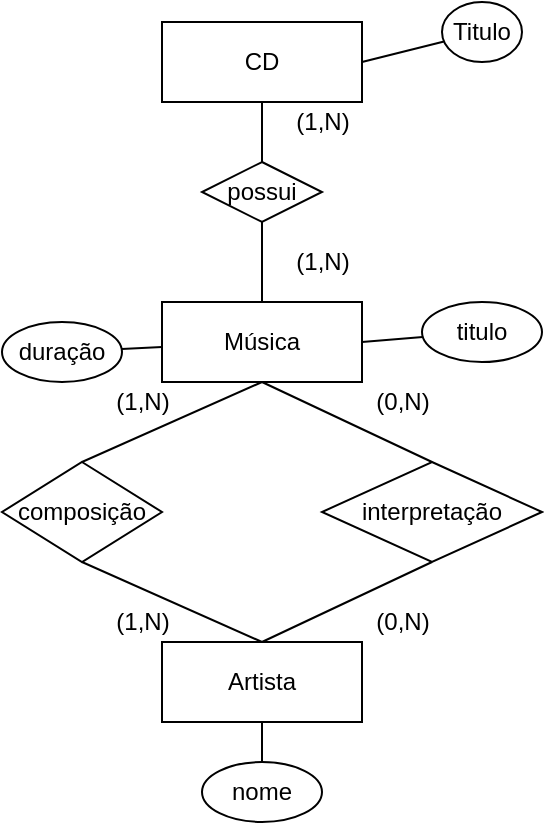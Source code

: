 <mxfile version="13.7.4" type="device"><diagram id="IX-YHwBm71IpC_KGcnQA" name="Page-1"><mxGraphModel dx="519" dy="418" grid="1" gridSize="10" guides="1" tooltips="1" connect="1" arrows="1" fold="1" page="1" pageScale="1" pageWidth="827" pageHeight="1169" math="0" shadow="0"><root><mxCell id="0"/><mxCell id="1" parent="0"/><mxCell id="wNCVeJOdyVtqAVOM70h7-1" value="CD" style="whiteSpace=wrap;html=1;align=center;" vertex="1" parent="1"><mxGeometry x="200" y="40" width="100" height="40" as="geometry"/></mxCell><mxCell id="wNCVeJOdyVtqAVOM70h7-2" value="Titulo" style="ellipse;whiteSpace=wrap;html=1;align=center;" vertex="1" parent="1"><mxGeometry x="340" y="30" width="40" height="30" as="geometry"/></mxCell><mxCell id="wNCVeJOdyVtqAVOM70h7-3" value="" style="endArrow=none;html=1;rounded=0;entryX=0.5;entryY=1;entryDx=0;entryDy=0;" edge="1" parent="1" source="wNCVeJOdyVtqAVOM70h7-9" target="wNCVeJOdyVtqAVOM70h7-5"><mxGeometry relative="1" as="geometry"><mxPoint x="370" y="300" as="sourcePoint"/><mxPoint x="530" y="300" as="targetPoint"/></mxGeometry></mxCell><mxCell id="wNCVeJOdyVtqAVOM70h7-4" value="Música" style="whiteSpace=wrap;html=1;align=center;" vertex="1" parent="1"><mxGeometry x="200" y="180" width="100" height="40" as="geometry"/></mxCell><mxCell id="wNCVeJOdyVtqAVOM70h7-5" value="Artista" style="whiteSpace=wrap;html=1;align=center;" vertex="1" parent="1"><mxGeometry x="200" y="350" width="100" height="40" as="geometry"/></mxCell><mxCell id="wNCVeJOdyVtqAVOM70h7-7" value="duração" style="ellipse;whiteSpace=wrap;html=1;align=center;" vertex="1" parent="1"><mxGeometry x="120" y="190" width="60" height="30" as="geometry"/></mxCell><mxCell id="wNCVeJOdyVtqAVOM70h7-8" value="titulo" style="ellipse;whiteSpace=wrap;html=1;align=center;" vertex="1" parent="1"><mxGeometry x="330" y="180" width="60" height="30" as="geometry"/></mxCell><mxCell id="wNCVeJOdyVtqAVOM70h7-9" value="nome" style="ellipse;whiteSpace=wrap;html=1;align=center;" vertex="1" parent="1"><mxGeometry x="220" y="410" width="60" height="30" as="geometry"/></mxCell><mxCell id="wNCVeJOdyVtqAVOM70h7-10" value="" style="endArrow=none;html=1;rounded=0;exitX=1;exitY=0.5;exitDx=0;exitDy=0;" edge="1" parent="1" source="wNCVeJOdyVtqAVOM70h7-4" target="wNCVeJOdyVtqAVOM70h7-8"><mxGeometry relative="1" as="geometry"><mxPoint x="370" y="300" as="sourcePoint"/><mxPoint x="530" y="300" as="targetPoint"/></mxGeometry></mxCell><mxCell id="wNCVeJOdyVtqAVOM70h7-11" value="" style="endArrow=none;html=1;rounded=0;" edge="1" parent="1" source="wNCVeJOdyVtqAVOM70h7-7" target="wNCVeJOdyVtqAVOM70h7-4"><mxGeometry relative="1" as="geometry"><mxPoint x="380" y="310" as="sourcePoint"/><mxPoint x="540" y="310" as="targetPoint"/></mxGeometry></mxCell><mxCell id="wNCVeJOdyVtqAVOM70h7-12" value="" style="endArrow=none;html=1;rounded=0;exitX=1;exitY=0.5;exitDx=0;exitDy=0;" edge="1" parent="1" source="wNCVeJOdyVtqAVOM70h7-1" target="wNCVeJOdyVtqAVOM70h7-2"><mxGeometry relative="1" as="geometry"><mxPoint x="390" y="320" as="sourcePoint"/><mxPoint x="550" y="320" as="targetPoint"/></mxGeometry></mxCell><mxCell id="wNCVeJOdyVtqAVOM70h7-13" value="possui" style="shape=rhombus;perimeter=rhombusPerimeter;whiteSpace=wrap;html=1;align=center;" vertex="1" parent="1"><mxGeometry x="220" y="110" width="60" height="30" as="geometry"/></mxCell><mxCell id="wNCVeJOdyVtqAVOM70h7-14" value="" style="endArrow=none;html=1;rounded=0;exitX=0.5;exitY=1;exitDx=0;exitDy=0;entryX=0.5;entryY=0;entryDx=0;entryDy=0;" edge="1" parent="1" source="wNCVeJOdyVtqAVOM70h7-1" target="wNCVeJOdyVtqAVOM70h7-13"><mxGeometry relative="1" as="geometry"><mxPoint x="300" y="60.0" as="sourcePoint"/><mxPoint x="340.962" y="49.595" as="targetPoint"/></mxGeometry></mxCell><mxCell id="wNCVeJOdyVtqAVOM70h7-15" value="" style="endArrow=none;html=1;rounded=0;exitX=0.5;exitY=0;exitDx=0;exitDy=0;entryX=0.5;entryY=1;entryDx=0;entryDy=0;" edge="1" parent="1" source="wNCVeJOdyVtqAVOM70h7-4" target="wNCVeJOdyVtqAVOM70h7-13"><mxGeometry relative="1" as="geometry"><mxPoint x="250" y="80.0" as="sourcePoint"/><mxPoint x="250" y="150" as="targetPoint"/></mxGeometry></mxCell><mxCell id="wNCVeJOdyVtqAVOM70h7-16" value="composição" style="shape=rhombus;perimeter=rhombusPerimeter;whiteSpace=wrap;html=1;align=center;" vertex="1" parent="1"><mxGeometry x="120" y="260" width="80" height="50" as="geometry"/></mxCell><mxCell id="wNCVeJOdyVtqAVOM70h7-19" value="(1,N)" style="text;html=1;align=center;verticalAlign=middle;resizable=0;points=[];autosize=1;" vertex="1" parent="1"><mxGeometry x="260" y="150" width="40" height="20" as="geometry"/></mxCell><mxCell id="wNCVeJOdyVtqAVOM70h7-20" value="(1,N)" style="text;html=1;align=center;verticalAlign=middle;resizable=0;points=[];autosize=1;" vertex="1" parent="1"><mxGeometry x="260" y="80" width="40" height="20" as="geometry"/></mxCell><mxCell id="wNCVeJOdyVtqAVOM70h7-22" value="interpretação" style="shape=rhombus;perimeter=rhombusPerimeter;whiteSpace=wrap;html=1;align=center;" vertex="1" parent="1"><mxGeometry x="280" y="260" width="110" height="50" as="geometry"/></mxCell><mxCell id="wNCVeJOdyVtqAVOM70h7-23" value="" style="endArrow=none;html=1;rounded=0;exitX=0.5;exitY=0;exitDx=0;exitDy=0;entryX=0.5;entryY=1;entryDx=0;entryDy=0;" edge="1" parent="1" source="wNCVeJOdyVtqAVOM70h7-16" target="wNCVeJOdyVtqAVOM70h7-4"><mxGeometry relative="1" as="geometry"><mxPoint x="250" y="200" as="sourcePoint"/><mxPoint x="250" y="150" as="targetPoint"/></mxGeometry></mxCell><mxCell id="wNCVeJOdyVtqAVOM70h7-24" value="" style="endArrow=none;html=1;rounded=0;exitX=0.5;exitY=0;exitDx=0;exitDy=0;entryX=0.5;entryY=1;entryDx=0;entryDy=0;" edge="1" parent="1" source="wNCVeJOdyVtqAVOM70h7-22" target="wNCVeJOdyVtqAVOM70h7-4"><mxGeometry relative="1" as="geometry"><mxPoint x="130" y="280" as="sourcePoint"/><mxPoint x="250" y="240" as="targetPoint"/></mxGeometry></mxCell><mxCell id="wNCVeJOdyVtqAVOM70h7-25" value="" style="endArrow=none;html=1;rounded=0;exitX=0.5;exitY=1;exitDx=0;exitDy=0;entryX=0.5;entryY=0;entryDx=0;entryDy=0;" edge="1" parent="1" source="wNCVeJOdyVtqAVOM70h7-16" target="wNCVeJOdyVtqAVOM70h7-5"><mxGeometry relative="1" as="geometry"><mxPoint x="140" y="290" as="sourcePoint"/><mxPoint x="260" y="250" as="targetPoint"/></mxGeometry></mxCell><mxCell id="wNCVeJOdyVtqAVOM70h7-26" value="" style="endArrow=none;html=1;rounded=0;exitX=0.5;exitY=1;exitDx=0;exitDy=0;entryX=0.5;entryY=0;entryDx=0;entryDy=0;" edge="1" parent="1" source="wNCVeJOdyVtqAVOM70h7-22"><mxGeometry relative="1" as="geometry"><mxPoint x="130" y="330" as="sourcePoint"/><mxPoint x="250" y="350" as="targetPoint"/></mxGeometry></mxCell><mxCell id="wNCVeJOdyVtqAVOM70h7-29" value="(1,N)" style="text;html=1;align=center;verticalAlign=middle;resizable=0;points=[];autosize=1;" vertex="1" parent="1"><mxGeometry x="170" y="330" width="40" height="20" as="geometry"/></mxCell><mxCell id="wNCVeJOdyVtqAVOM70h7-30" value="(1,N)" style="text;html=1;align=center;verticalAlign=middle;resizable=0;points=[];autosize=1;" vertex="1" parent="1"><mxGeometry x="170" y="220" width="40" height="20" as="geometry"/></mxCell><mxCell id="wNCVeJOdyVtqAVOM70h7-31" value="(0,N)" style="text;html=1;align=center;verticalAlign=middle;resizable=0;points=[];autosize=1;" vertex="1" parent="1"><mxGeometry x="300" y="330" width="40" height="20" as="geometry"/></mxCell><mxCell id="wNCVeJOdyVtqAVOM70h7-32" value="(0,N)" style="text;html=1;align=center;verticalAlign=middle;resizable=0;points=[];autosize=1;" vertex="1" parent="1"><mxGeometry x="300" y="220" width="40" height="20" as="geometry"/></mxCell></root></mxGraphModel></diagram></mxfile>